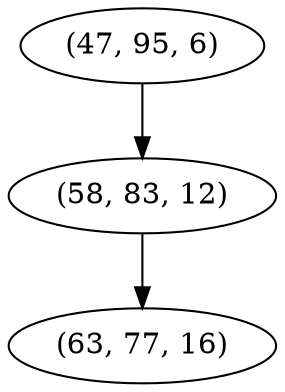 digraph tree {
    "(47, 95, 6)";
    "(58, 83, 12)";
    "(63, 77, 16)";
    "(47, 95, 6)" -> "(58, 83, 12)";
    "(58, 83, 12)" -> "(63, 77, 16)";
}
